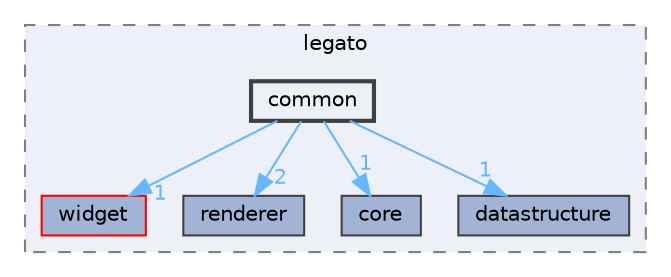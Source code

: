digraph "C:/microchip/harmony3/gfx/middleware/legato/library/src/gfx/legato/common"
{
 // INTERACTIVE_SVG=YES
 // LATEX_PDF_SIZE
  bgcolor="transparent";
  edge [fontname=Helvetica,fontsize=10,labelfontname=Helvetica,labelfontsize=10];
  node [fontname=Helvetica,fontsize=10,shape=box,height=0.2,width=0.4];
  compound=true
  subgraph clusterdir_df0e2b4cdb64d3722aa48eb6b18a67e5 {
    graph [ bgcolor="#edf0f7", pencolor="grey50", label="legato", fontname=Helvetica,fontsize=10 style="filled,dashed", URL="dir_df0e2b4cdb64d3722aa48eb6b18a67e5.html",tooltip=""]
  dir_139e39c2cbbb9c4d4856e374ea12d038 [label="widget", fillcolor="#a2b4d6", color="red", style="filled", URL="dir_139e39c2cbbb9c4d4856e374ea12d038.html",tooltip=""];
  dir_18f2fdeeef31186486f6c44486de345c [label="renderer", fillcolor="#a2b4d6", color="grey25", style="filled", URL="dir_18f2fdeeef31186486f6c44486de345c.html",tooltip=""];
  dir_6ea5fdd06250e5b2bba6c64e330e75e8 [label="core", fillcolor="#a2b4d6", color="grey25", style="filled", URL="dir_6ea5fdd06250e5b2bba6c64e330e75e8.html",tooltip=""];
  dir_8372a91ac24574313a1b22eb58258e4b [label="datastructure", fillcolor="#a2b4d6", color="grey25", style="filled", URL="dir_8372a91ac24574313a1b22eb58258e4b.html",tooltip=""];
  dir_b3f224f181338695a4734ca3080f2eb5 [label="common", fillcolor="#edf0f7", color="grey25", style="filled,bold", URL="dir_b3f224f181338695a4734ca3080f2eb5.html",tooltip=""];
  }
  dir_b3f224f181338695a4734ca3080f2eb5->dir_139e39c2cbbb9c4d4856e374ea12d038 [headlabel="1", labeldistance=1.5 headhref="dir_000011_000122.html" color="steelblue1" fontcolor="steelblue1"];
  dir_b3f224f181338695a4734ca3080f2eb5->dir_18f2fdeeef31186486f6c44486de345c [headlabel="2", labeldistance=1.5 headhref="dir_000011_000091.html" color="steelblue1" fontcolor="steelblue1"];
  dir_b3f224f181338695a4734ca3080f2eb5->dir_6ea5fdd06250e5b2bba6c64e330e75e8 [headlabel="1", labeldistance=1.5 headhref="dir_000011_000030.html" color="steelblue1" fontcolor="steelblue1"];
  dir_b3f224f181338695a4734ca3080f2eb5->dir_8372a91ac24574313a1b22eb58258e4b [headlabel="1", labeldistance=1.5 headhref="dir_000011_000031.html" color="steelblue1" fontcolor="steelblue1"];
}
